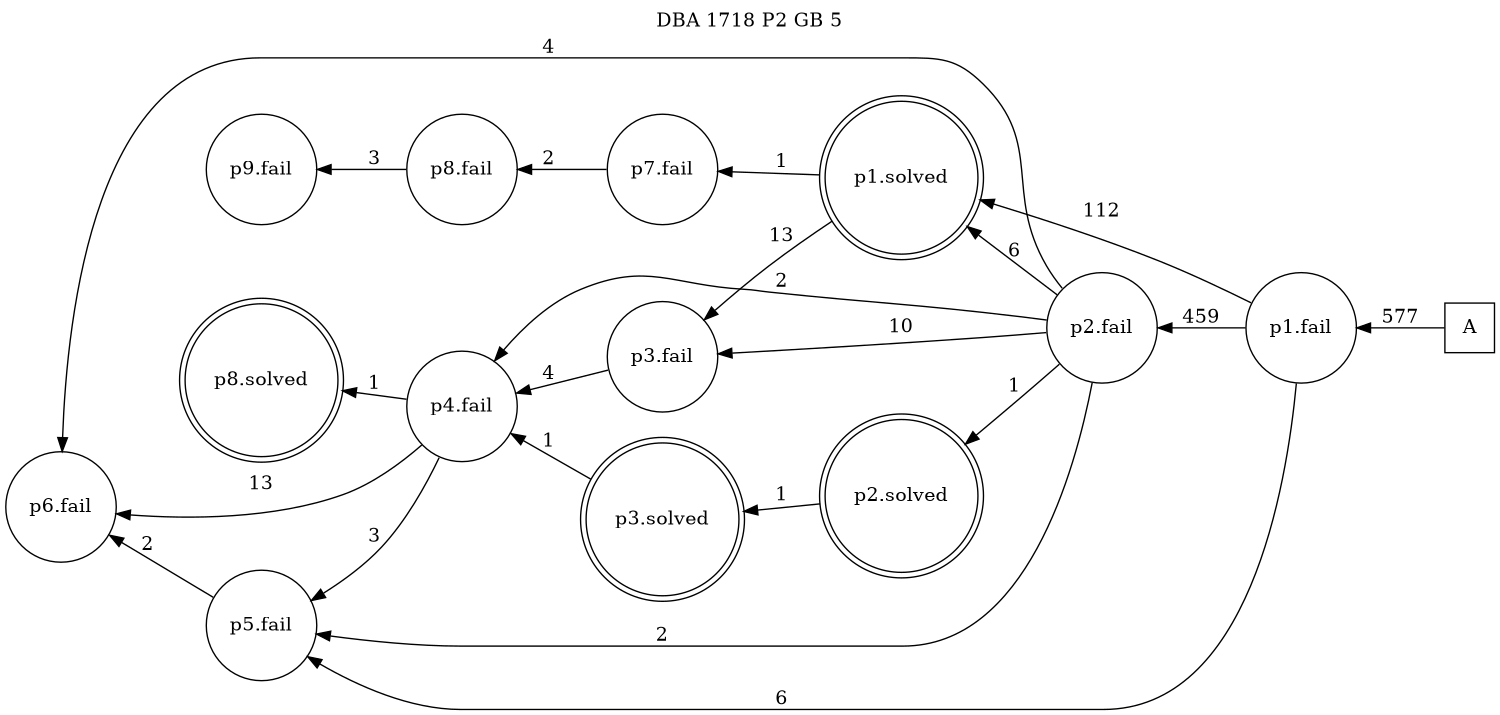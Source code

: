 digraph DBA_1718_P2_GB_5 {
labelloc="tl"
label= " DBA 1718 P2 GB 5 "
rankdir="RL";
graph [ size=" 10 , 10 !"]

"A" [shape="square" label="A"]
"p1.fail" [shape="circle" label="p1.fail"]
"p1.solved" [shape="doublecircle" label="p1.solved"]
"p2.fail" [shape="circle" label="p2.fail"]
"p3.fail" [shape="circle" label="p3.fail"]
"p4.fail" [shape="circle" label="p4.fail"]
"p5.fail" [shape="circle" label="p5.fail"]
"p6.fail" [shape="circle" label="p6.fail"]
"p7.fail" [shape="circle" label="p7.fail"]
"p8.fail" [shape="circle" label="p8.fail"]
"p9.fail" [shape="circle" label="p9.fail"]
"p2.solved" [shape="doublecircle" label="p2.solved"]
"p3.solved" [shape="doublecircle" label="p3.solved"]
"p8.solved" [shape="doublecircle" label="p8.solved"]
"A" -> "p1.fail" [ label=577]
"p1.fail" -> "p1.solved" [ label=112]
"p1.fail" -> "p2.fail" [ label=459]
"p1.fail" -> "p5.fail" [ label=6]
"p1.solved" -> "p3.fail" [ label=13]
"p1.solved" -> "p7.fail" [ label=1]
"p2.fail" -> "p1.solved" [ label=6]
"p2.fail" -> "p3.fail" [ label=10]
"p2.fail" -> "p4.fail" [ label=2]
"p2.fail" -> "p5.fail" [ label=2]
"p2.fail" -> "p6.fail" [ label=4]
"p2.fail" -> "p2.solved" [ label=1]
"p3.fail" -> "p4.fail" [ label=4]
"p4.fail" -> "p5.fail" [ label=3]
"p4.fail" -> "p6.fail" [ label=13]
"p4.fail" -> "p8.solved" [ label=1]
"p5.fail" -> "p6.fail" [ label=2]
"p7.fail" -> "p8.fail" [ label=2]
"p8.fail" -> "p9.fail" [ label=3]
"p2.solved" -> "p3.solved" [ label=1]
"p3.solved" -> "p4.fail" [ label=1]
}
